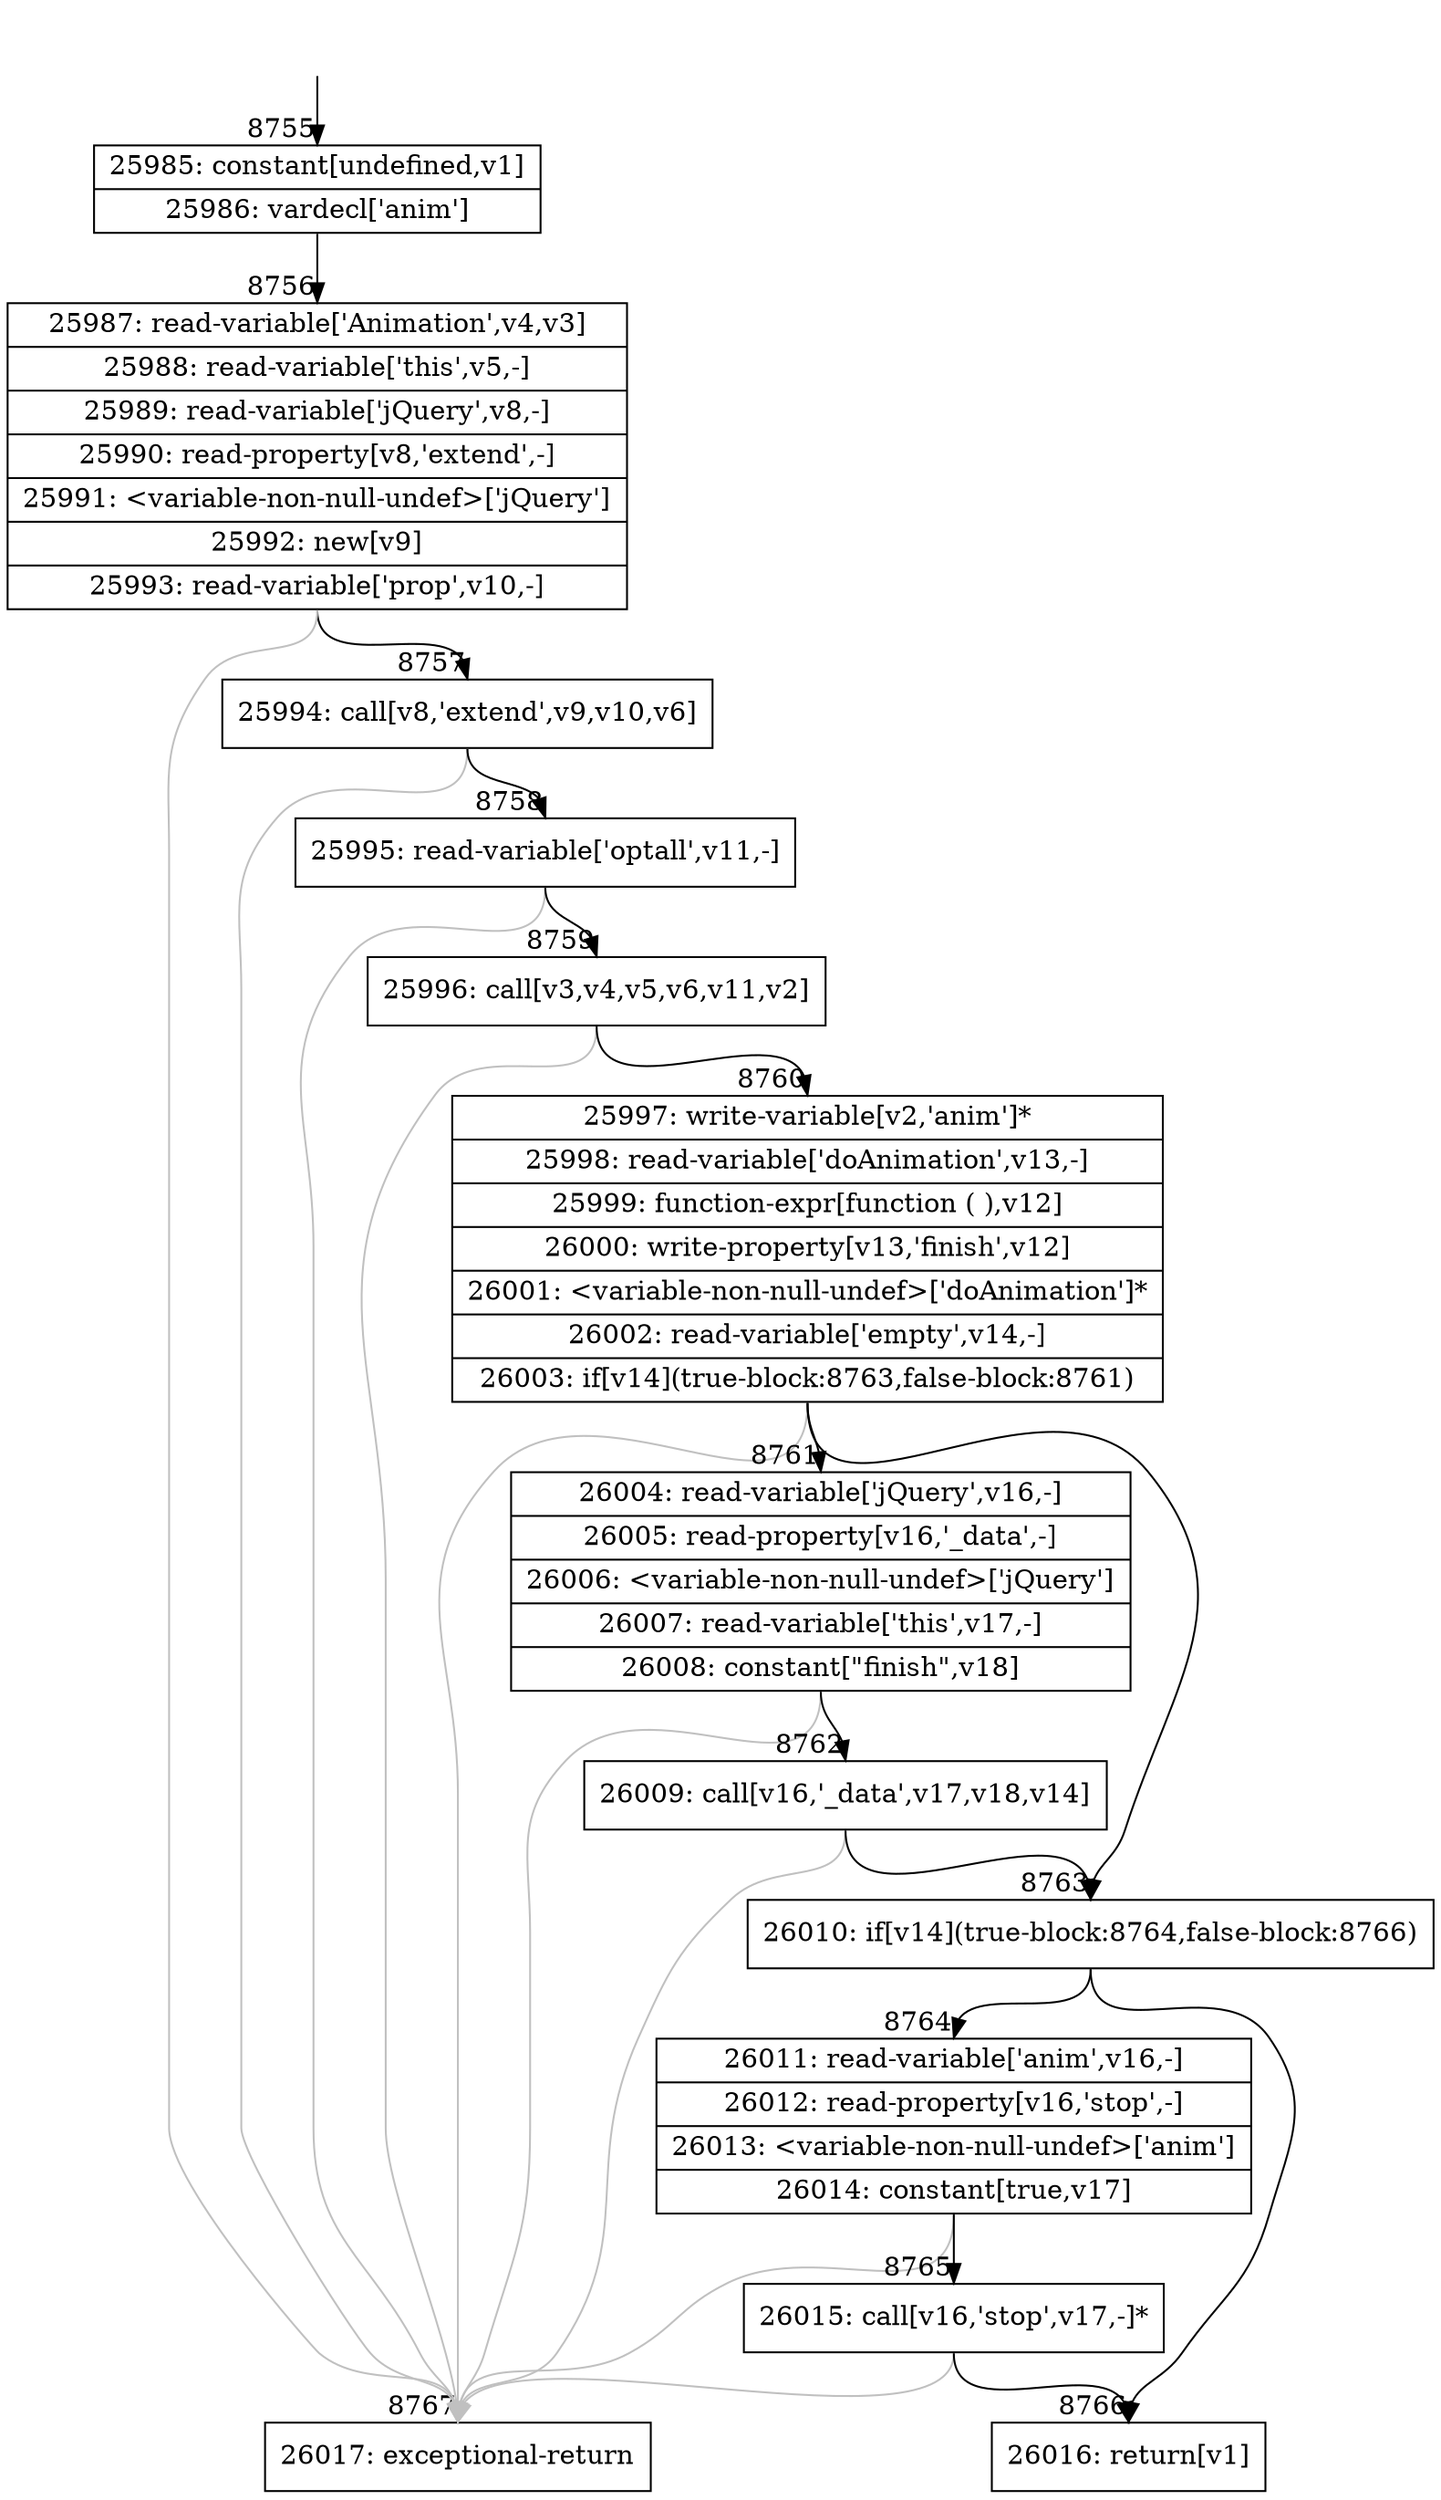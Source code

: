 digraph {
rankdir="TD"
BB_entry545[shape=none,label=""];
BB_entry545 -> BB8755 [tailport=s, headport=n, headlabel="    8755"]
BB8755 [shape=record label="{25985: constant[undefined,v1]|25986: vardecl['anim']}" ] 
BB8755 -> BB8756 [tailport=s, headport=n, headlabel="      8756"]
BB8756 [shape=record label="{25987: read-variable['Animation',v4,v3]|25988: read-variable['this',v5,-]|25989: read-variable['jQuery',v8,-]|25990: read-property[v8,'extend',-]|25991: \<variable-non-null-undef\>['jQuery']|25992: new[v9]|25993: read-variable['prop',v10,-]}" ] 
BB8756 -> BB8757 [tailport=s, headport=n, headlabel="      8757"]
BB8756 -> BB8767 [tailport=s, headport=n, color=gray, headlabel="      8767"]
BB8757 [shape=record label="{25994: call[v8,'extend',v9,v10,v6]}" ] 
BB8757 -> BB8758 [tailport=s, headport=n, headlabel="      8758"]
BB8757 -> BB8767 [tailport=s, headport=n, color=gray]
BB8758 [shape=record label="{25995: read-variable['optall',v11,-]}" ] 
BB8758 -> BB8759 [tailport=s, headport=n, headlabel="      8759"]
BB8758 -> BB8767 [tailport=s, headport=n, color=gray]
BB8759 [shape=record label="{25996: call[v3,v4,v5,v6,v11,v2]}" ] 
BB8759 -> BB8760 [tailport=s, headport=n, headlabel="      8760"]
BB8759 -> BB8767 [tailport=s, headport=n, color=gray]
BB8760 [shape=record label="{25997: write-variable[v2,'anim']*|25998: read-variable['doAnimation',v13,-]|25999: function-expr[function ( ),v12]|26000: write-property[v13,'finish',v12]|26001: \<variable-non-null-undef\>['doAnimation']*|26002: read-variable['empty',v14,-]|26003: if[v14](true-block:8763,false-block:8761)}" ] 
BB8760 -> BB8763 [tailport=s, headport=n, headlabel="      8763"]
BB8760 -> BB8761 [tailport=s, headport=n, headlabel="      8761"]
BB8760 -> BB8767 [tailport=s, headport=n, color=gray]
BB8761 [shape=record label="{26004: read-variable['jQuery',v16,-]|26005: read-property[v16,'_data',-]|26006: \<variable-non-null-undef\>['jQuery']|26007: read-variable['this',v17,-]|26008: constant[\"finish\",v18]}" ] 
BB8761 -> BB8762 [tailport=s, headport=n, headlabel="      8762"]
BB8761 -> BB8767 [tailport=s, headport=n, color=gray]
BB8762 [shape=record label="{26009: call[v16,'_data',v17,v18,v14]}" ] 
BB8762 -> BB8763 [tailport=s, headport=n]
BB8762 -> BB8767 [tailport=s, headport=n, color=gray]
BB8763 [shape=record label="{26010: if[v14](true-block:8764,false-block:8766)}" ] 
BB8763 -> BB8764 [tailport=s, headport=n, headlabel="      8764"]
BB8763 -> BB8766 [tailport=s, headport=n, headlabel="      8766"]
BB8764 [shape=record label="{26011: read-variable['anim',v16,-]|26012: read-property[v16,'stop',-]|26013: \<variable-non-null-undef\>['anim']|26014: constant[true,v17]}" ] 
BB8764 -> BB8765 [tailport=s, headport=n, headlabel="      8765"]
BB8764 -> BB8767 [tailport=s, headport=n, color=gray]
BB8765 [shape=record label="{26015: call[v16,'stop',v17,-]*}" ] 
BB8765 -> BB8766 [tailport=s, headport=n]
BB8765 -> BB8767 [tailport=s, headport=n, color=gray]
BB8766 [shape=record label="{26016: return[v1]}" ] 
BB8767 [shape=record label="{26017: exceptional-return}" ] 
}
